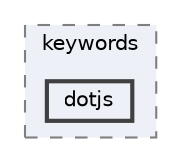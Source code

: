 digraph "pkiclassroomrescheduler/src/main/frontend/node_modules/ajv-keywords/keywords/dotjs"
{
 // LATEX_PDF_SIZE
  bgcolor="transparent";
  edge [fontname=Helvetica,fontsize=10,labelfontname=Helvetica,labelfontsize=10];
  node [fontname=Helvetica,fontsize=10,shape=box,height=0.2,width=0.4];
  compound=true
  subgraph clusterdir_b7a4243fd78895a26aa879b2eda2e23f {
    graph [ bgcolor="#edf0f7", pencolor="grey50", label="keywords", fontname=Helvetica,fontsize=10 style="filled,dashed", URL="dir_b7a4243fd78895a26aa879b2eda2e23f.html",tooltip=""]
  dir_db86ba92f3ea74e23be91d5085f2511d [label="dotjs", fillcolor="#edf0f7", color="grey25", style="filled,bold", URL="dir_db86ba92f3ea74e23be91d5085f2511d.html",tooltip=""];
  }
}

